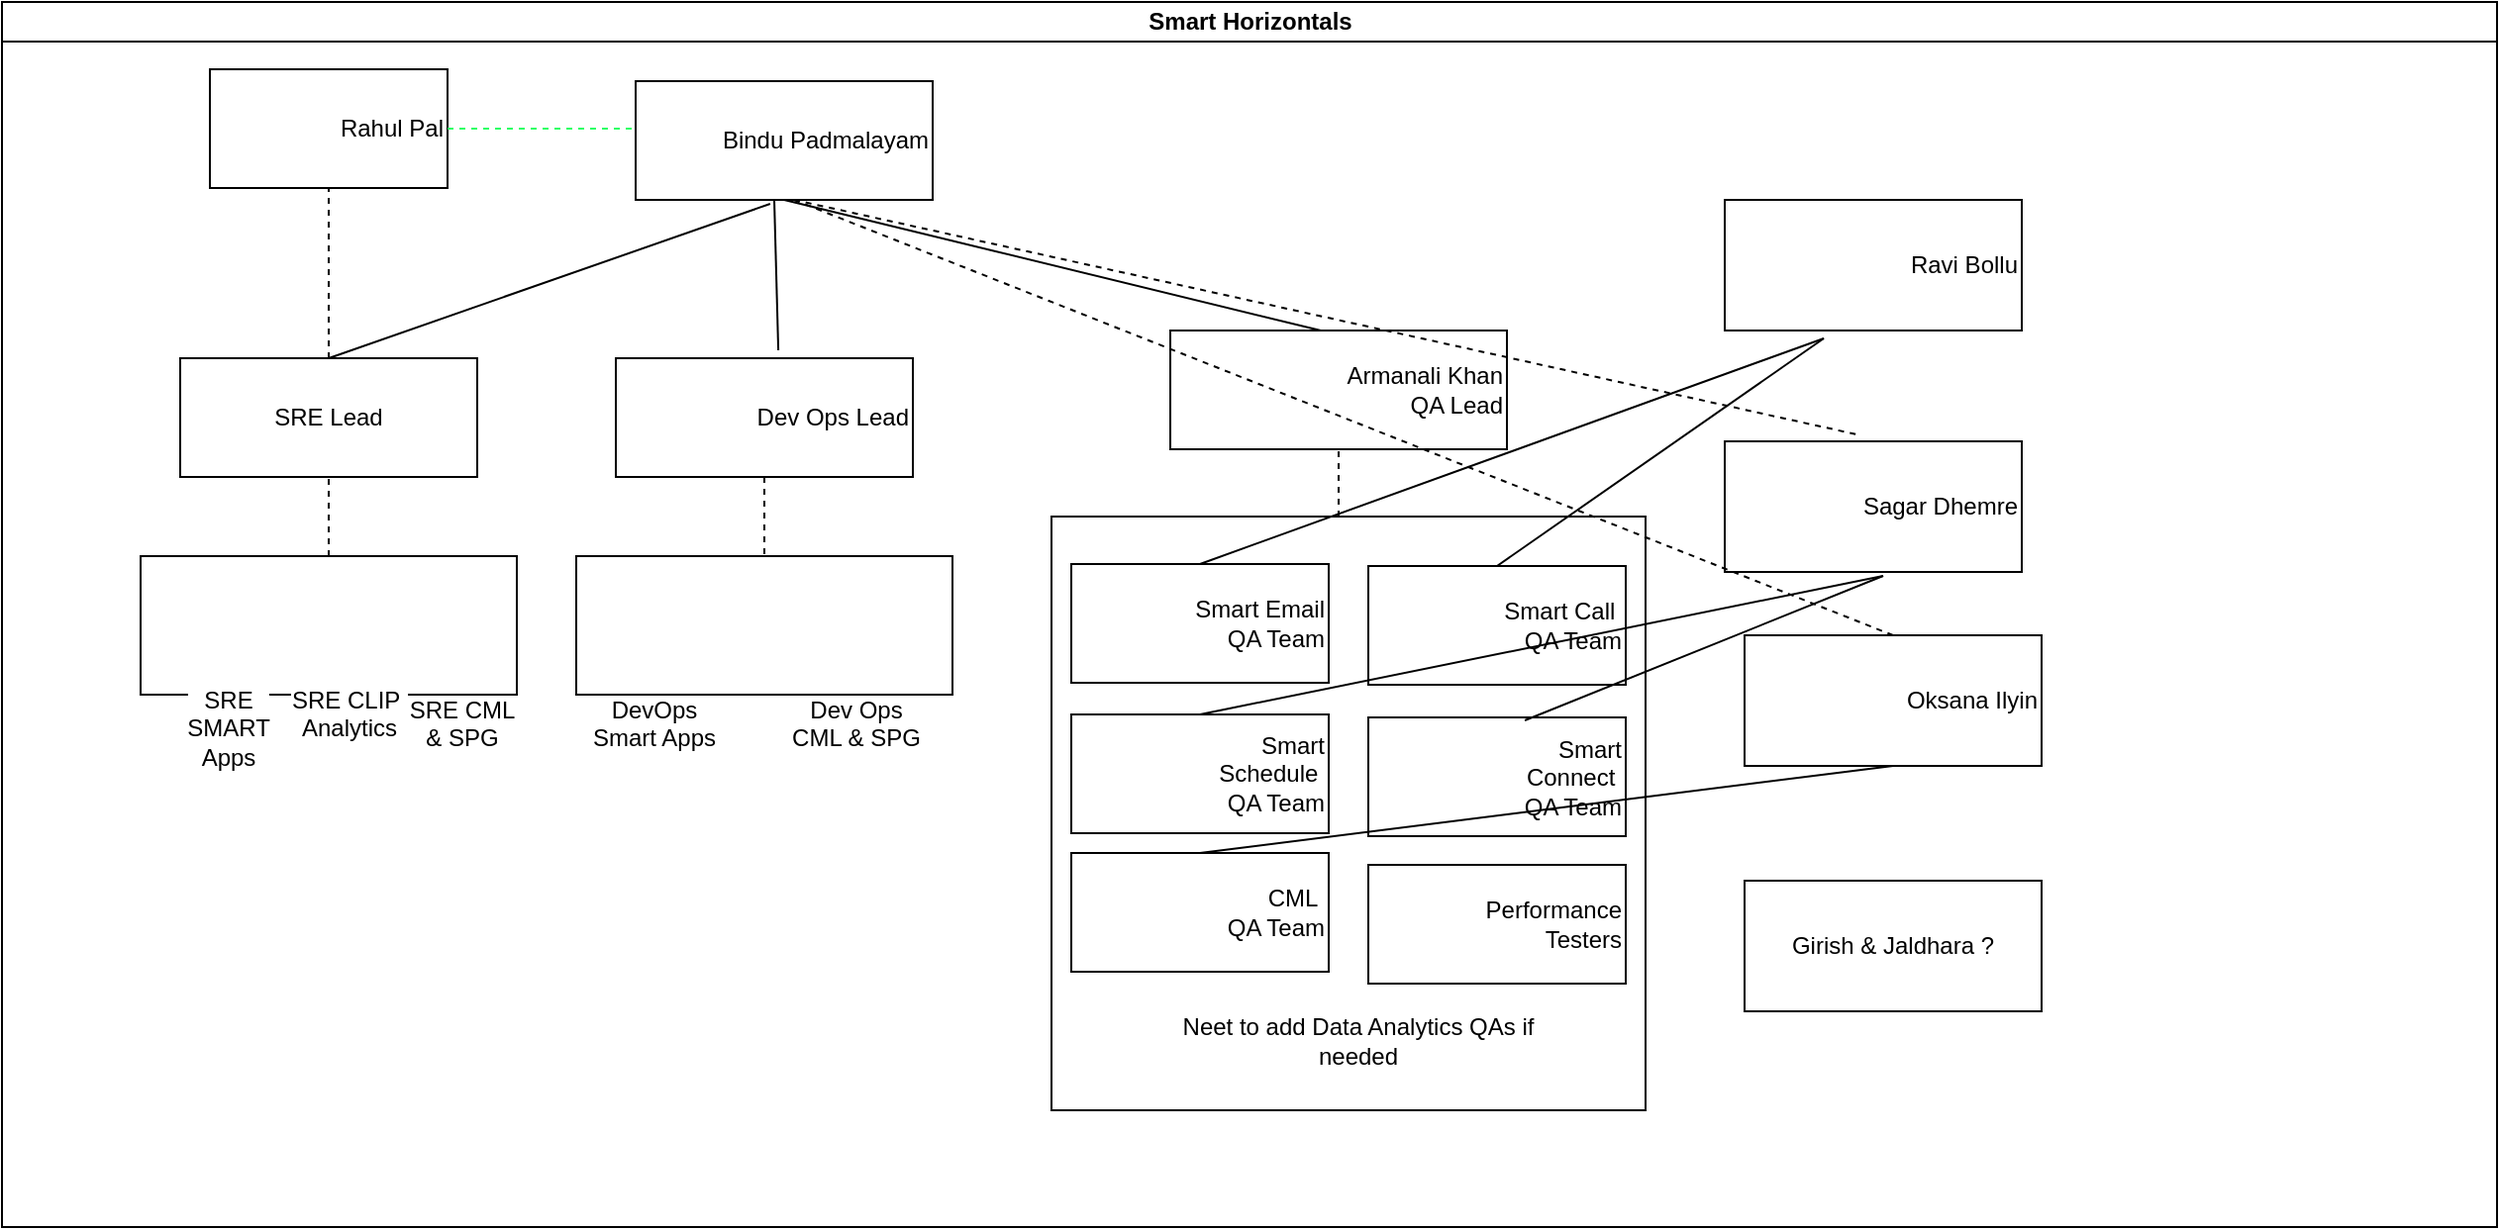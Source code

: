 <mxfile version="12.6.8" type="github">
  <diagram id="prtHgNgQTEPvFCAcTncT" name="Page-1">
    <mxGraphModel dx="1422" dy="794" grid="1" gridSize="10" guides="1" tooltips="1" connect="1" arrows="1" fold="1" page="1" pageScale="1" pageWidth="827" pageHeight="1169" math="0" shadow="0">
      <root>
        <mxCell id="0"/>
        <mxCell id="1" parent="0"/>
        <mxCell id="dNxyNK7c78bLwvsdeMH5-11" value="Smart Horizontals" style="swimlane;html=1;startSize=20;horizontal=1;containerType=tree;glass=0;strokeColor=#000000;" parent="1" vertex="1">
          <mxGeometry x="20" y="510" width="1260" height="619" as="geometry"/>
        </mxCell>
        <mxCell id="RRAYRTc91nMsAFZijI1P-2" value="Ravi Bollu" style="rounded=0;whiteSpace=wrap;html=1;align=right;" parent="dNxyNK7c78bLwvsdeMH5-11" vertex="1">
          <mxGeometry x="870" y="100" width="150" height="66" as="geometry"/>
        </mxCell>
        <mxCell id="RYNxEgdlnpWthMYJhhDc-46" value="" style="whiteSpace=wrap;html=1;aspect=fixed;" parent="dNxyNK7c78bLwvsdeMH5-11" vertex="1">
          <mxGeometry x="530" y="260" width="300" height="300" as="geometry"/>
        </mxCell>
        <mxCell id="RYNxEgdlnpWthMYJhhDc-32" value="Armanali Khan&lt;br&gt;QA Lead" style="rounded=0;whiteSpace=wrap;html=1;align=right;" parent="dNxyNK7c78bLwvsdeMH5-11" vertex="1">
          <mxGeometry x="590" y="166" width="170" height="60" as="geometry"/>
        </mxCell>
        <mxCell id="RYNxEgdlnpWthMYJhhDc-1" value="Bindu Padmalayam" style="rounded=0;whiteSpace=wrap;html=1;align=right;" parent="dNxyNK7c78bLwvsdeMH5-11" vertex="1">
          <mxGeometry x="320" y="40" width="150" height="60" as="geometry"/>
        </mxCell>
        <mxCell id="RYNxEgdlnpWthMYJhhDc-2" value="" style="shape=image;html=1;verticalAlign=top;verticalLabelPosition=bottom;labelBackgroundColor=#ffffff;imageAspect=0;aspect=fixed;image=https://cdn1.iconfinder.com/data/icons/avatar-vol-9/512/10-128.png" parent="dNxyNK7c78bLwvsdeMH5-11" vertex="1">
          <mxGeometry x="320" y="40" width="48" height="48" as="geometry"/>
        </mxCell>
        <mxCell id="RYNxEgdlnpWthMYJhhDc-3" value="SRE Lead" style="rounded=0;whiteSpace=wrap;html=1;align=center;" parent="dNxyNK7c78bLwvsdeMH5-11" vertex="1">
          <mxGeometry x="90" y="180" width="150" height="60" as="geometry"/>
        </mxCell>
        <mxCell id="RYNxEgdlnpWthMYJhhDc-5" value="" style="shape=image;html=1;verticalAlign=top;verticalLabelPosition=bottom;labelBackgroundColor=#ffffff;imageAspect=0;aspect=fixed;image=https://cdn4.iconfinder.com/data/icons/avatar-vol-1-3/512/9-128.png" parent="dNxyNK7c78bLwvsdeMH5-11" vertex="1">
          <mxGeometry x="90" y="186" width="48" height="48" as="geometry"/>
        </mxCell>
        <mxCell id="RYNxEgdlnpWthMYJhhDc-6" value="" style="rounded=0;whiteSpace=wrap;html=1;" parent="dNxyNK7c78bLwvsdeMH5-11" vertex="1">
          <mxGeometry x="70" y="280" width="190" height="70" as="geometry"/>
        </mxCell>
        <mxCell id="RYNxEgdlnpWthMYJhhDc-7" value="SRE &lt;br&gt;SMART &lt;br&gt;Apps" style="shape=image;html=1;verticalAlign=top;verticalLabelPosition=bottom;labelBackgroundColor=#ffffff;imageAspect=0;aspect=fixed;image=https://cdn4.iconfinder.com/data/icons/avatar-vol-1-3/512/9-128.png" parent="dNxyNK7c78bLwvsdeMH5-11" vertex="1">
          <mxGeometry x="90" y="291" width="48" height="48" as="geometry"/>
        </mxCell>
        <mxCell id="RYNxEgdlnpWthMYJhhDc-9" value="SRE CML&lt;br&gt;&amp;amp; SPG" style="shape=image;html=1;verticalAlign=top;verticalLabelPosition=bottom;labelBackgroundColor=#ffffff;imageAspect=0;aspect=fixed;image=https://cdn4.iconfinder.com/data/icons/avatar-vol-1-3/512/9-128.png" parent="dNxyNK7c78bLwvsdeMH5-11" vertex="1">
          <mxGeometry x="208" y="296" width="48" height="48" as="geometry"/>
        </mxCell>
        <mxCell id="RYNxEgdlnpWthMYJhhDc-10" value="SRE CLIP&amp;nbsp;&lt;br&gt;Analytics" style="shape=image;html=1;verticalAlign=top;verticalLabelPosition=bottom;labelBackgroundColor=#ffffff;imageAspect=0;aspect=fixed;image=https://cdn1.iconfinder.com/data/icons/avatar-vol-9/512/10-128.png" parent="dNxyNK7c78bLwvsdeMH5-11" vertex="1">
          <mxGeometry x="151" y="291" width="48" height="48" as="geometry"/>
        </mxCell>
        <mxCell id="RYNxEgdlnpWthMYJhhDc-14" value="" style="endArrow=none;html=1;exitX=0.5;exitY=0;exitDx=0;exitDy=0;entryX=0.453;entryY=1.033;entryDx=0;entryDy=0;entryPerimeter=0;" parent="dNxyNK7c78bLwvsdeMH5-11" source="RYNxEgdlnpWthMYJhhDc-3" target="RYNxEgdlnpWthMYJhhDc-1" edge="1">
          <mxGeometry width="50" height="50" relative="1" as="geometry">
            <mxPoint x="50" y="130" as="sourcePoint"/>
            <mxPoint x="100" y="80" as="targetPoint"/>
          </mxGeometry>
        </mxCell>
        <mxCell id="RYNxEgdlnpWthMYJhhDc-15" value="Dev Ops Lead" style="rounded=0;whiteSpace=wrap;html=1;align=right;" parent="dNxyNK7c78bLwvsdeMH5-11" vertex="1">
          <mxGeometry x="310" y="180" width="150" height="60" as="geometry"/>
        </mxCell>
        <mxCell id="RYNxEgdlnpWthMYJhhDc-17" value="" style="rounded=0;whiteSpace=wrap;html=1;" parent="dNxyNK7c78bLwvsdeMH5-11" vertex="1">
          <mxGeometry x="290" y="280" width="190" height="70" as="geometry"/>
        </mxCell>
        <mxCell id="RYNxEgdlnpWthMYJhhDc-24" value="" style="endArrow=none;html=1;exitX=0.547;exitY=-0.067;exitDx=0;exitDy=0;exitPerimeter=0;" parent="dNxyNK7c78bLwvsdeMH5-11" source="RYNxEgdlnpWthMYJhhDc-15" edge="1">
          <mxGeometry width="50" height="50" relative="1" as="geometry">
            <mxPoint x="390" y="170" as="sourcePoint"/>
            <mxPoint x="390" y="100" as="targetPoint"/>
          </mxGeometry>
        </mxCell>
        <mxCell id="RYNxEgdlnpWthMYJhhDc-27" value="DevOps &lt;br&gt;Smart Apps" style="shape=image;html=1;verticalAlign=top;verticalLabelPosition=bottom;labelBackgroundColor=#ffffff;imageAspect=0;aspect=fixed;image=https://cdn0.iconfinder.com/data/icons/avatar-vol-2-4/512/2-128.png" parent="dNxyNK7c78bLwvsdeMH5-11" vertex="1">
          <mxGeometry x="300" y="286" width="58" height="58" as="geometry"/>
        </mxCell>
        <mxCell id="RYNxEgdlnpWthMYJhhDc-28" value="Dev Ops&lt;br&gt;CML &amp;amp; SPG" style="shape=image;html=1;verticalAlign=top;verticalLabelPosition=bottom;labelBackgroundColor=#ffffff;imageAspect=0;aspect=fixed;image=https://cdn0.iconfinder.com/data/icons/avatar-vol-2-4/512/2-128.png" parent="dNxyNK7c78bLwvsdeMH5-11" vertex="1">
          <mxGeometry x="402" y="286" width="58" height="58" as="geometry"/>
        </mxCell>
        <mxCell id="RYNxEgdlnpWthMYJhhDc-29" value="" style="shape=image;html=1;verticalAlign=top;verticalLabelPosition=bottom;labelBackgroundColor=#ffffff;imageAspect=0;aspect=fixed;image=https://cdn0.iconfinder.com/data/icons/avatar-vol-2-4/512/2-128.png" parent="dNxyNK7c78bLwvsdeMH5-11" vertex="1">
          <mxGeometry x="310" y="182" width="58" height="58" as="geometry"/>
        </mxCell>
        <mxCell id="RYNxEgdlnpWthMYJhhDc-31" value="" style="shape=image;html=1;verticalAlign=top;verticalLabelPosition=bottom;labelBackgroundColor=#ffffff;imageAspect=0;aspect=fixed;image=https://cdn0.iconfinder.com/data/icons/avatar-vol-2-4/512/8-128.png" parent="dNxyNK7c78bLwvsdeMH5-11" vertex="1">
          <mxGeometry x="600" y="186" width="56" height="56" as="geometry"/>
        </mxCell>
        <mxCell id="RYNxEgdlnpWthMYJhhDc-35" value="" style="endArrow=none;html=1;entryX=0.5;entryY=1;entryDx=0;entryDy=0;exitX=0.447;exitY=0;exitDx=0;exitDy=0;exitPerimeter=0;" parent="dNxyNK7c78bLwvsdeMH5-11" target="RYNxEgdlnpWthMYJhhDc-1" edge="1" source="RYNxEgdlnpWthMYJhhDc-32">
          <mxGeometry width="50" height="50" relative="1" as="geometry">
            <mxPoint x="670" y="180" as="sourcePoint"/>
            <mxPoint x="560" y="110" as="targetPoint"/>
          </mxGeometry>
        </mxCell>
        <mxCell id="RYNxEgdlnpWthMYJhhDc-36" value="Smart Email &lt;br&gt;QA Team" style="rounded=0;whiteSpace=wrap;html=1;align=right;" parent="dNxyNK7c78bLwvsdeMH5-11" vertex="1">
          <mxGeometry x="540" y="284" width="130" height="60" as="geometry"/>
        </mxCell>
        <mxCell id="RYNxEgdlnpWthMYJhhDc-37" value="" style="shape=image;html=1;verticalAlign=top;verticalLabelPosition=bottom;labelBackgroundColor=#ffffff;imageAspect=0;aspect=fixed;image=https://cdn0.iconfinder.com/data/icons/user-collection-4/512/users-128.png" parent="dNxyNK7c78bLwvsdeMH5-11" vertex="1">
          <mxGeometry x="549" y="288" width="51" height="51" as="geometry"/>
        </mxCell>
        <mxCell id="RYNxEgdlnpWthMYJhhDc-38" value="Smart Call&amp;nbsp;&lt;br&gt;QA Team" style="rounded=0;whiteSpace=wrap;html=1;align=right;" parent="dNxyNK7c78bLwvsdeMH5-11" vertex="1">
          <mxGeometry x="690" y="285" width="130" height="60" as="geometry"/>
        </mxCell>
        <mxCell id="RYNxEgdlnpWthMYJhhDc-39" value="" style="shape=image;html=1;verticalAlign=top;verticalLabelPosition=bottom;labelBackgroundColor=#ffffff;imageAspect=0;aspect=fixed;image=https://cdn0.iconfinder.com/data/icons/user-collection-4/512/users-128.png" parent="dNxyNK7c78bLwvsdeMH5-11" vertex="1">
          <mxGeometry x="700" y="291" width="51" height="51" as="geometry"/>
        </mxCell>
        <mxCell id="RYNxEgdlnpWthMYJhhDc-40" value="Smart &lt;br&gt;Schedule&amp;nbsp;&lt;br&gt;QA Team" style="rounded=0;whiteSpace=wrap;html=1;align=right;" parent="dNxyNK7c78bLwvsdeMH5-11" vertex="1">
          <mxGeometry x="540" y="360" width="130" height="60" as="geometry"/>
        </mxCell>
        <mxCell id="RYNxEgdlnpWthMYJhhDc-41" value="" style="shape=image;html=1;verticalAlign=top;verticalLabelPosition=bottom;labelBackgroundColor=#ffffff;imageAspect=0;aspect=fixed;image=https://cdn0.iconfinder.com/data/icons/user-collection-4/512/users-128.png" parent="dNxyNK7c78bLwvsdeMH5-11" vertex="1">
          <mxGeometry x="550" y="366" width="51" height="51" as="geometry"/>
        </mxCell>
        <mxCell id="RYNxEgdlnpWthMYJhhDc-42" value="Smart &lt;br&gt;Connect&amp;nbsp;&lt;br&gt;QA Team" style="rounded=0;whiteSpace=wrap;html=1;align=right;" parent="dNxyNK7c78bLwvsdeMH5-11" vertex="1">
          <mxGeometry x="690" y="361.5" width="130" height="60" as="geometry"/>
        </mxCell>
        <mxCell id="RYNxEgdlnpWthMYJhhDc-43" value="" style="shape=image;html=1;verticalAlign=top;verticalLabelPosition=bottom;labelBackgroundColor=#ffffff;imageAspect=0;aspect=fixed;image=https://cdn0.iconfinder.com/data/icons/user-collection-4/512/users-128.png" parent="dNxyNK7c78bLwvsdeMH5-11" vertex="1">
          <mxGeometry x="700" y="367.5" width="51" height="51" as="geometry"/>
        </mxCell>
        <mxCell id="RYNxEgdlnpWthMYJhhDc-44" value="CML&amp;nbsp;&lt;br&gt;QA Team" style="rounded=0;whiteSpace=wrap;html=1;align=right;" parent="dNxyNK7c78bLwvsdeMH5-11" vertex="1">
          <mxGeometry x="540" y="430" width="130" height="60" as="geometry"/>
        </mxCell>
        <mxCell id="RYNxEgdlnpWthMYJhhDc-45" value="" style="shape=image;html=1;verticalAlign=top;verticalLabelPosition=bottom;labelBackgroundColor=#ffffff;imageAspect=0;aspect=fixed;image=https://cdn0.iconfinder.com/data/icons/user-collection-4/512/users-128.png" parent="dNxyNK7c78bLwvsdeMH5-11" vertex="1">
          <mxGeometry x="550" y="436" width="51" height="51" as="geometry"/>
        </mxCell>
        <mxCell id="RYNxEgdlnpWthMYJhhDc-47" value="Performance &lt;br&gt;Testers" style="rounded=0;whiteSpace=wrap;html=1;align=right;" parent="dNxyNK7c78bLwvsdeMH5-11" vertex="1">
          <mxGeometry x="690" y="436" width="130" height="60" as="geometry"/>
        </mxCell>
        <mxCell id="RYNxEgdlnpWthMYJhhDc-48" value="" style="shape=image;html=1;verticalAlign=top;verticalLabelPosition=bottom;labelBackgroundColor=#ffffff;imageAspect=0;aspect=fixed;image=https://cdn0.iconfinder.com/data/icons/user-collection-4/512/users-128.png" parent="dNxyNK7c78bLwvsdeMH5-11" vertex="1">
          <mxGeometry x="700" y="442" width="51" height="51" as="geometry"/>
        </mxCell>
        <mxCell id="RRAYRTc91nMsAFZijI1P-4" value="Sagar Dhemre" style="rounded=0;whiteSpace=wrap;html=1;align=right;" parent="dNxyNK7c78bLwvsdeMH5-11" vertex="1">
          <mxGeometry x="870" y="222" width="150" height="66" as="geometry"/>
        </mxCell>
        <mxCell id="RRAYRTc91nMsAFZijI1P-5" value="" style="shape=image;html=1;verticalAlign=top;verticalLabelPosition=bottom;labelBackgroundColor=#ffffff;imageAspect=0;aspect=fixed;image=https://cdn0.iconfinder.com/data/icons/avatar-vol-2-4/512/7-128.png" parent="dNxyNK7c78bLwvsdeMH5-11" vertex="1">
          <mxGeometry x="870" y="226" width="58" height="58" as="geometry"/>
        </mxCell>
        <mxCell id="RRAYRTc91nMsAFZijI1P-9" value="Oksana Ilyin" style="rounded=0;whiteSpace=wrap;html=1;align=right;" parent="dNxyNK7c78bLwvsdeMH5-11" vertex="1">
          <mxGeometry x="880" y="320" width="150" height="66" as="geometry"/>
        </mxCell>
        <mxCell id="RRAYRTc91nMsAFZijI1P-11" value="" style="shape=image;html=1;verticalAlign=top;verticalLabelPosition=bottom;labelBackgroundColor=#ffffff;imageAspect=0;aspect=fixed;image=https://cdn1.iconfinder.com/data/icons/avatar-vol-9/512/10-128.png" parent="dNxyNK7c78bLwvsdeMH5-11" vertex="1">
          <mxGeometry x="890" y="329" width="48" height="48" as="geometry"/>
        </mxCell>
        <mxCell id="RRAYRTc91nMsAFZijI1P-13" value="Neet to add Data Analytics QAs if needed" style="text;html=1;strokeColor=none;fillColor=none;align=center;verticalAlign=middle;whiteSpace=wrap;rounded=0;" parent="dNxyNK7c78bLwvsdeMH5-11" vertex="1">
          <mxGeometry x="580" y="510" width="210" height="30" as="geometry"/>
        </mxCell>
        <mxCell id="RRAYRTc91nMsAFZijI1P-15" value="" style="endArrow=none;dashed=1;html=1;entryX=0.46;entryY=-0.045;entryDx=0;entryDy=0;entryPerimeter=0;strokeColor=#000000;" parent="dNxyNK7c78bLwvsdeMH5-11" target="RRAYRTc91nMsAFZijI1P-4" edge="1">
          <mxGeometry width="50" height="50" relative="1" as="geometry">
            <mxPoint x="400" y="100" as="sourcePoint"/>
            <mxPoint x="790" y="130" as="targetPoint"/>
          </mxGeometry>
        </mxCell>
        <mxCell id="RRAYRTc91nMsAFZijI1P-16" value="" style="endArrow=none;dashed=1;html=1;entryX=0.5;entryY=0;entryDx=0;entryDy=0;strokeColor=#000000;" parent="dNxyNK7c78bLwvsdeMH5-11" target="RRAYRTc91nMsAFZijI1P-9" edge="1">
          <mxGeometry width="50" height="50" relative="1" as="geometry">
            <mxPoint x="400" y="100" as="sourcePoint"/>
            <mxPoint x="830" y="130" as="targetPoint"/>
          </mxGeometry>
        </mxCell>
        <mxCell id="RRAYRTc91nMsAFZijI1P-17" value="Girish &amp;amp; Jaldhara ?" style="rounded=0;whiteSpace=wrap;html=1;" parent="dNxyNK7c78bLwvsdeMH5-11" vertex="1">
          <mxGeometry x="880" y="444" width="150" height="66" as="geometry"/>
        </mxCell>
        <mxCell id="RRAYRTc91nMsAFZijI1P-22" value="Rahul Pal" style="rounded=0;whiteSpace=wrap;html=1;align=right;" parent="dNxyNK7c78bLwvsdeMH5-11" vertex="1">
          <mxGeometry x="105" y="34" width="120" height="60" as="geometry"/>
        </mxCell>
        <mxCell id="RRAYRTc91nMsAFZijI1P-23" value="" style="shape=image;html=1;verticalAlign=top;verticalLabelPosition=bottom;labelBackgroundColor=#ffffff;imageAspect=0;aspect=fixed;image=https://cdn4.iconfinder.com/data/icons/avatar-vol-1-3/512/7-128.png" parent="dNxyNK7c78bLwvsdeMH5-11" vertex="1">
          <mxGeometry x="116" y="40" width="44" height="44" as="geometry"/>
        </mxCell>
        <mxCell id="RRAYRTc91nMsAFZijI1P-31" value="" style="endArrow=none;dashed=1;html=1;strokeColor=#2EFF66;entryX=0;entryY=0.5;entryDx=0;entryDy=0;exitX=1;exitY=0.5;exitDx=0;exitDy=0;" parent="dNxyNK7c78bLwvsdeMH5-11" source="RRAYRTc91nMsAFZijI1P-22" target="RYNxEgdlnpWthMYJhhDc-2" edge="1">
          <mxGeometry width="50" height="50" relative="1" as="geometry">
            <mxPoint x="390" y="150" as="sourcePoint"/>
            <mxPoint x="440" y="100" as="targetPoint"/>
          </mxGeometry>
        </mxCell>
        <mxCell id="qChUzMJ2kMuj-hllqHzH-2" value="" style="endArrow=none;dashed=1;html=1;exitX=0.5;exitY=0;exitDx=0;exitDy=0;" edge="1" parent="dNxyNK7c78bLwvsdeMH5-11" source="RYNxEgdlnpWthMYJhhDc-6" target="RYNxEgdlnpWthMYJhhDc-3">
          <mxGeometry width="50" height="50" relative="1" as="geometry">
            <mxPoint x="120" y="290" as="sourcePoint"/>
            <mxPoint x="170" y="240" as="targetPoint"/>
          </mxGeometry>
        </mxCell>
        <mxCell id="qChUzMJ2kMuj-hllqHzH-6" value="" style="endArrow=none;dashed=1;html=1;" edge="1" parent="dNxyNK7c78bLwvsdeMH5-11" source="RYNxEgdlnpWthMYJhhDc-15">
          <mxGeometry width="50" height="50" relative="1" as="geometry">
            <mxPoint x="365" y="-220" as="sourcePoint"/>
            <mxPoint x="385" y="280" as="targetPoint"/>
          </mxGeometry>
        </mxCell>
        <mxCell id="qChUzMJ2kMuj-hllqHzH-7" value="" style="endArrow=none;dashed=1;html=1;entryX=0.5;entryY=1;entryDx=0;entryDy=0;exitX=0.5;exitY=0;exitDx=0;exitDy=0;" edge="1" parent="dNxyNK7c78bLwvsdeMH5-11" source="RYNxEgdlnpWthMYJhhDc-3" target="RRAYRTc91nMsAFZijI1P-22">
          <mxGeometry width="50" height="50" relative="1" as="geometry">
            <mxPoint x="140" y="150" as="sourcePoint"/>
            <mxPoint x="190" y="100" as="targetPoint"/>
          </mxGeometry>
        </mxCell>
        <mxCell id="qChUzMJ2kMuj-hllqHzH-8" value="" style="endArrow=none;dashed=1;html=1;entryX=0.5;entryY=1;entryDx=0;entryDy=0;" edge="1" parent="dNxyNK7c78bLwvsdeMH5-11" target="RYNxEgdlnpWthMYJhhDc-32">
          <mxGeometry width="50" height="50" relative="1" as="geometry">
            <mxPoint x="675" y="260" as="sourcePoint"/>
            <mxPoint x="710" y="240" as="targetPoint"/>
          </mxGeometry>
        </mxCell>
        <mxCell id="qChUzMJ2kMuj-hllqHzH-9" value="" style="endArrow=none;html=1;exitX=0.5;exitY=0;exitDx=0;exitDy=0;" edge="1" parent="dNxyNK7c78bLwvsdeMH5-11" source="RYNxEgdlnpWthMYJhhDc-36">
          <mxGeometry width="50" height="50" relative="1" as="geometry">
            <mxPoint x="790" y="250" as="sourcePoint"/>
            <mxPoint x="920" y="170" as="targetPoint"/>
          </mxGeometry>
        </mxCell>
        <mxCell id="qChUzMJ2kMuj-hllqHzH-10" value="" style="endArrow=none;html=1;exitX=0.5;exitY=0;exitDx=0;exitDy=0;" edge="1" parent="dNxyNK7c78bLwvsdeMH5-11" source="RYNxEgdlnpWthMYJhhDc-38">
          <mxGeometry width="50" height="50" relative="1" as="geometry">
            <mxPoint x="800" y="270" as="sourcePoint"/>
            <mxPoint x="920" y="170" as="targetPoint"/>
          </mxGeometry>
        </mxCell>
        <mxCell id="qChUzMJ2kMuj-hllqHzH-11" value="" style="endArrow=none;html=1;exitX=0.5;exitY=0;exitDx=0;exitDy=0;" edge="1" parent="dNxyNK7c78bLwvsdeMH5-11" source="RYNxEgdlnpWthMYJhhDc-40">
          <mxGeometry width="50" height="50" relative="1" as="geometry">
            <mxPoint x="610" y="400" as="sourcePoint"/>
            <mxPoint x="950" y="290" as="targetPoint"/>
          </mxGeometry>
        </mxCell>
        <mxCell id="qChUzMJ2kMuj-hllqHzH-13" value="" style="endArrow=none;html=1;exitX=0.608;exitY=0.025;exitDx=0;exitDy=0;exitPerimeter=0;" edge="1" parent="dNxyNK7c78bLwvsdeMH5-11" source="RYNxEgdlnpWthMYJhhDc-42">
          <mxGeometry width="50" height="50" relative="1" as="geometry">
            <mxPoint x="757" y="367.5" as="sourcePoint"/>
            <mxPoint x="950" y="290" as="targetPoint"/>
          </mxGeometry>
        </mxCell>
        <mxCell id="qChUzMJ2kMuj-hllqHzH-14" value="" style="endArrow=none;html=1;exitX=0.5;exitY=0;exitDx=0;exitDy=0;entryX=0.5;entryY=1;entryDx=0;entryDy=0;" edge="1" parent="dNxyNK7c78bLwvsdeMH5-11" source="RYNxEgdlnpWthMYJhhDc-44" target="RRAYRTc91nMsAFZijI1P-9">
          <mxGeometry width="50" height="50" relative="1" as="geometry">
            <mxPoint x="600" y="450" as="sourcePoint"/>
            <mxPoint x="960" y="390" as="targetPoint"/>
          </mxGeometry>
        </mxCell>
        <mxCell id="qChUzMJ2kMuj-hllqHzH-15" value="" style="shape=image;html=1;verticalAlign=top;verticalLabelPosition=bottom;labelBackgroundColor=#ffffff;imageAspect=0;aspect=fixed;image=https://cdn0.iconfinder.com/data/icons/avatar-vol-2-4/512/7-128.png" vertex="1" parent="dNxyNK7c78bLwvsdeMH5-11">
          <mxGeometry x="880" y="110" width="48" height="48" as="geometry"/>
        </mxCell>
      </root>
    </mxGraphModel>
  </diagram>
</mxfile>
